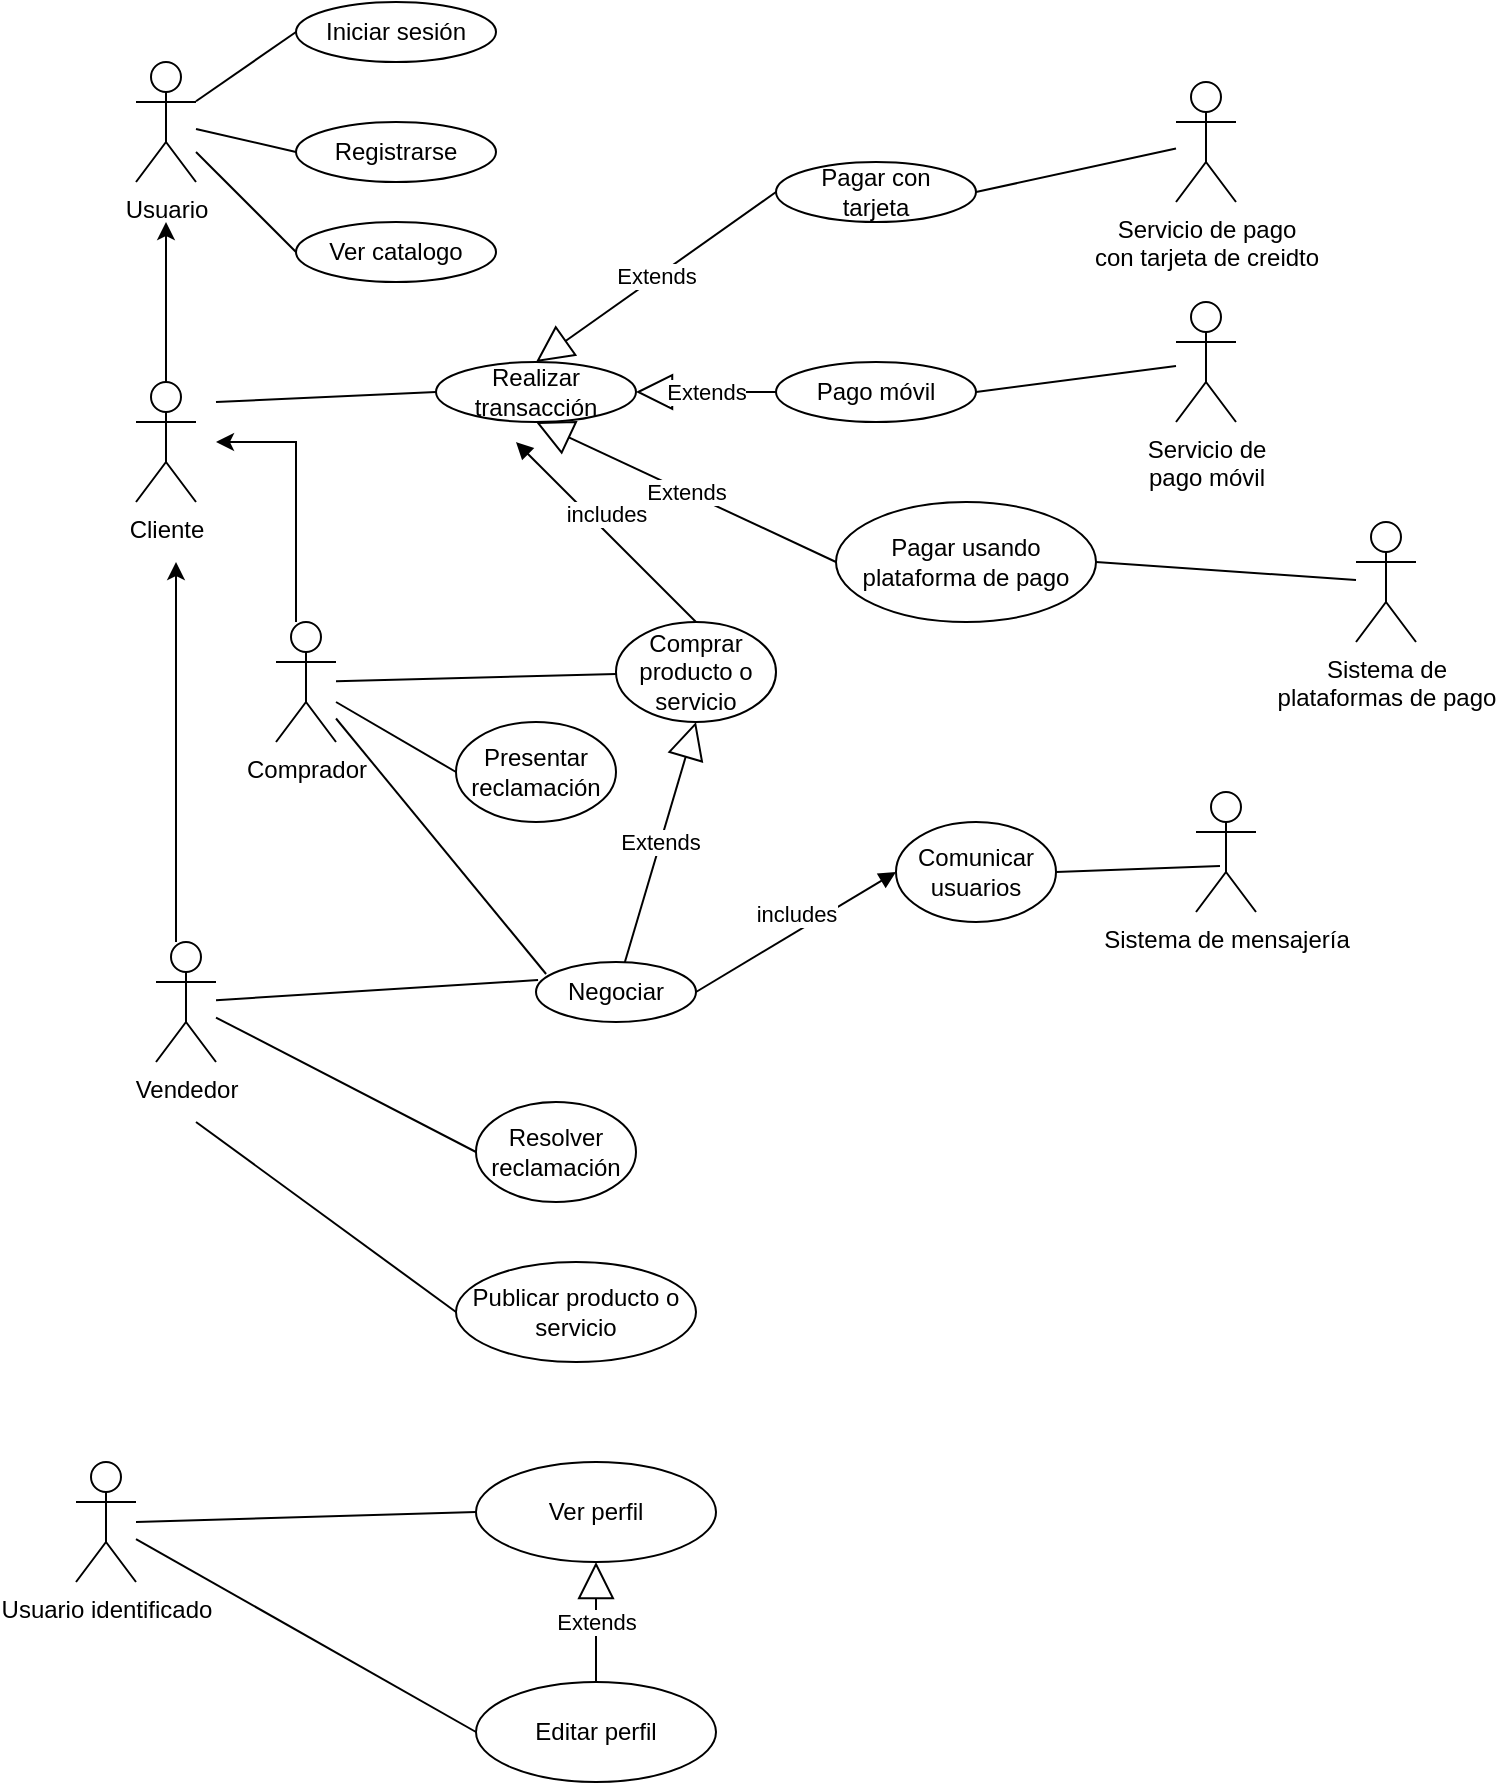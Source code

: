 <mxfile version="14.4.3" type="github">
  <diagram id="Ly9xeMRTH8l39dby5eXf" name="Page-1">
    <mxGraphModel dx="2489" dy="1963" grid="1" gridSize="10" guides="1" tooltips="1" connect="1" arrows="1" fold="1" page="1" pageScale="1" pageWidth="827" pageHeight="1169" math="0" shadow="0">
      <root>
        <mxCell id="0" />
        <mxCell id="1" parent="0" />
        <mxCell id="nMmFAEfQJAgYGgBvK24--1" value="Usuario" style="shape=umlActor;verticalLabelPosition=bottom;verticalAlign=top;html=1;" parent="1" vertex="1">
          <mxGeometry x="10" y="10" width="30" height="60" as="geometry" />
        </mxCell>
        <mxCell id="br3t5StxzEERa4oaLv2C-2" value="" style="endArrow=none;html=1;entryX=0;entryY=0.5;entryDx=0;entryDy=0;" parent="1" source="nMmFAEfQJAgYGgBvK24--1" target="br3t5StxzEERa4oaLv2C-3" edge="1">
          <mxGeometry width="50" height="50" relative="1" as="geometry">
            <mxPoint x="280" y="320" as="sourcePoint" />
            <mxPoint x="90" y="40" as="targetPoint" />
          </mxGeometry>
        </mxCell>
        <mxCell id="br3t5StxzEERa4oaLv2C-3" value="Iniciar sesión" style="ellipse;whiteSpace=wrap;html=1;" parent="1" vertex="1">
          <mxGeometry x="90" y="-20" width="100" height="30" as="geometry" />
        </mxCell>
        <mxCell id="br3t5StxzEERa4oaLv2C-4" value="" style="endArrow=none;html=1;entryX=0;entryY=0.5;entryDx=0;entryDy=0;" parent="1" source="nMmFAEfQJAgYGgBvK24--1" target="br3t5StxzEERa4oaLv2C-5" edge="1">
          <mxGeometry width="50" height="50" relative="1" as="geometry">
            <mxPoint x="90" y="100" as="sourcePoint" />
            <mxPoint x="90" y="60" as="targetPoint" />
          </mxGeometry>
        </mxCell>
        <mxCell id="br3t5StxzEERa4oaLv2C-5" value="Registrarse" style="ellipse;whiteSpace=wrap;html=1;" parent="1" vertex="1">
          <mxGeometry x="90" y="40" width="100" height="30" as="geometry" />
        </mxCell>
        <mxCell id="br3t5StxzEERa4oaLv2C-7" style="edgeStyle=orthogonalEdgeStyle;rounded=0;orthogonalLoop=1;jettySize=auto;html=1;" parent="1" source="br3t5StxzEERa4oaLv2C-6" edge="1">
          <mxGeometry relative="1" as="geometry">
            <mxPoint x="25" y="90" as="targetPoint" />
          </mxGeometry>
        </mxCell>
        <mxCell id="br3t5StxzEERa4oaLv2C-6" value="Cliente" style="shape=umlActor;verticalLabelPosition=bottom;verticalAlign=top;html=1;" parent="1" vertex="1">
          <mxGeometry x="10" y="170" width="30" height="60" as="geometry" />
        </mxCell>
        <mxCell id="br3t5StxzEERa4oaLv2C-8" value="" style="endArrow=none;html=1;entryX=0;entryY=0.5;entryDx=0;entryDy=0;" parent="1" source="nMmFAEfQJAgYGgBvK24--1" target="br3t5StxzEERa4oaLv2C-9" edge="1">
          <mxGeometry width="50" height="50" relative="1" as="geometry">
            <mxPoint x="280" y="310" as="sourcePoint" />
            <mxPoint x="110" y="110" as="targetPoint" />
          </mxGeometry>
        </mxCell>
        <mxCell id="br3t5StxzEERa4oaLv2C-9" value="Ver catalogo" style="ellipse;whiteSpace=wrap;html=1;" parent="1" vertex="1">
          <mxGeometry x="90" y="90" width="100" height="30" as="geometry" />
        </mxCell>
        <mxCell id="br3t5StxzEERa4oaLv2C-16" style="edgeStyle=orthogonalEdgeStyle;rounded=0;orthogonalLoop=1;jettySize=auto;html=1;" parent="1" source="br3t5StxzEERa4oaLv2C-11" edge="1">
          <mxGeometry relative="1" as="geometry">
            <mxPoint x="30" y="260" as="targetPoint" />
            <Array as="points">
              <mxPoint x="30" y="420" />
            </Array>
          </mxGeometry>
        </mxCell>
        <mxCell id="br3t5StxzEERa4oaLv2C-11" value="Vendedor" style="shape=umlActor;verticalLabelPosition=bottom;verticalAlign=top;html=1;" parent="1" vertex="1">
          <mxGeometry x="20" y="450" width="30" height="60" as="geometry" />
        </mxCell>
        <mxCell id="br3t5StxzEERa4oaLv2C-15" style="edgeStyle=orthogonalEdgeStyle;rounded=0;orthogonalLoop=1;jettySize=auto;html=1;" parent="1" source="br3t5StxzEERa4oaLv2C-13" edge="1">
          <mxGeometry relative="1" as="geometry">
            <mxPoint x="50" y="200" as="targetPoint" />
            <Array as="points">
              <mxPoint x="90" y="320" />
              <mxPoint x="90" y="200" />
            </Array>
          </mxGeometry>
        </mxCell>
        <mxCell id="br3t5StxzEERa4oaLv2C-13" value="Comprador" style="shape=umlActor;verticalLabelPosition=bottom;verticalAlign=top;html=1;" parent="1" vertex="1">
          <mxGeometry x="80" y="290" width="30" height="60" as="geometry" />
        </mxCell>
        <mxCell id="br3t5StxzEERa4oaLv2C-17" value="Negociar" style="ellipse;whiteSpace=wrap;html=1;" parent="1" vertex="1">
          <mxGeometry x="210" y="460" width="80" height="30" as="geometry" />
        </mxCell>
        <mxCell id="br3t5StxzEERa4oaLv2C-18" value="" style="endArrow=none;html=1;entryX=0;entryY=0.5;entryDx=0;entryDy=0;" parent="1" target="br3t5StxzEERa4oaLv2C-19" edge="1">
          <mxGeometry width="50" height="50" relative="1" as="geometry">
            <mxPoint x="50" y="180" as="sourcePoint" />
            <mxPoint x="160" y="180" as="targetPoint" />
          </mxGeometry>
        </mxCell>
        <mxCell id="br3t5StxzEERa4oaLv2C-19" value="Realizar transacción" style="ellipse;whiteSpace=wrap;html=1;" parent="1" vertex="1">
          <mxGeometry x="160" y="160" width="100" height="30" as="geometry" />
        </mxCell>
        <mxCell id="br3t5StxzEERa4oaLv2C-21" value="Pagar con&lt;br&gt;tarjeta" style="ellipse;whiteSpace=wrap;html=1;" parent="1" vertex="1">
          <mxGeometry x="330" y="60" width="100" height="30" as="geometry" />
        </mxCell>
        <mxCell id="br3t5StxzEERa4oaLv2C-22" value="Pago móvil" style="ellipse;whiteSpace=wrap;html=1;" parent="1" vertex="1">
          <mxGeometry x="330" y="160" width="100" height="30" as="geometry" />
        </mxCell>
        <mxCell id="br3t5StxzEERa4oaLv2C-23" value="Pagar usando plataforma de pago" style="ellipse;whiteSpace=wrap;html=1;" parent="1" vertex="1">
          <mxGeometry x="360" y="230" width="130" height="60" as="geometry" />
        </mxCell>
        <mxCell id="br3t5StxzEERa4oaLv2C-28" value="" style="endArrow=none;html=1;exitX=1;exitY=0.5;exitDx=0;exitDy=0;" parent="1" source="br3t5StxzEERa4oaLv2C-23" target="br3t5StxzEERa4oaLv2C-31" edge="1">
          <mxGeometry width="50" height="50" relative="1" as="geometry">
            <mxPoint x="440" y="250" as="sourcePoint" />
            <mxPoint x="480" y="255" as="targetPoint" />
          </mxGeometry>
        </mxCell>
        <mxCell id="br3t5StxzEERa4oaLv2C-29" value="" style="endArrow=none;html=1;exitX=1;exitY=0.5;exitDx=0;exitDy=0;" parent="1" source="br3t5StxzEERa4oaLv2C-22" target="br3t5StxzEERa4oaLv2C-32" edge="1">
          <mxGeometry width="50" height="50" relative="1" as="geometry">
            <mxPoint x="420" y="210" as="sourcePoint" />
            <mxPoint x="510" y="200" as="targetPoint" />
          </mxGeometry>
        </mxCell>
        <mxCell id="br3t5StxzEERa4oaLv2C-30" value="" style="endArrow=none;html=1;exitX=1;exitY=0.5;exitDx=0;exitDy=0;" parent="1" source="br3t5StxzEERa4oaLv2C-21" target="br3t5StxzEERa4oaLv2C-33" edge="1">
          <mxGeometry width="50" height="50" relative="1" as="geometry">
            <mxPoint x="400" y="140" as="sourcePoint" />
            <mxPoint x="460" y="145" as="targetPoint" />
          </mxGeometry>
        </mxCell>
        <mxCell id="br3t5StxzEERa4oaLv2C-31" value="Sistema de &lt;br&gt;plataformas de pago" style="shape=umlActor;verticalLabelPosition=bottom;verticalAlign=top;html=1;" parent="1" vertex="1">
          <mxGeometry x="620" y="240" width="30" height="60" as="geometry" />
        </mxCell>
        <mxCell id="br3t5StxzEERa4oaLv2C-32" value="Servicio de&lt;br&gt;pago móvil" style="shape=umlActor;verticalLabelPosition=bottom;verticalAlign=top;html=1;" parent="1" vertex="1">
          <mxGeometry x="530" y="130" width="30" height="60" as="geometry" />
        </mxCell>
        <mxCell id="br3t5StxzEERa4oaLv2C-33" value="Servicio de pago&lt;br&gt;con tarjeta de creidto" style="shape=umlActor;verticalLabelPosition=bottom;verticalAlign=top;html=1;" parent="1" vertex="1">
          <mxGeometry x="530" y="20" width="30" height="60" as="geometry" />
        </mxCell>
        <mxCell id="br3t5StxzEERa4oaLv2C-36" value="Extends" style="endArrow=block;endSize=16;endFill=0;html=1;exitX=0;exitY=0.5;exitDx=0;exitDy=0;entryX=0.5;entryY=0;entryDx=0;entryDy=0;" parent="1" source="br3t5StxzEERa4oaLv2C-21" target="br3t5StxzEERa4oaLv2C-19" edge="1">
          <mxGeometry width="160" relative="1" as="geometry">
            <mxPoint x="180" y="140" as="sourcePoint" />
            <mxPoint x="250" y="90" as="targetPoint" />
          </mxGeometry>
        </mxCell>
        <mxCell id="br3t5StxzEERa4oaLv2C-37" value="Extends" style="endArrow=block;endSize=16;endFill=0;html=1;entryX=1;entryY=0.5;entryDx=0;entryDy=0;exitX=0;exitY=0.5;exitDx=0;exitDy=0;" parent="1" source="br3t5StxzEERa4oaLv2C-22" target="br3t5StxzEERa4oaLv2C-19" edge="1">
          <mxGeometry width="160" relative="1" as="geometry">
            <mxPoint x="300" y="220" as="sourcePoint" />
            <mxPoint x="420" y="174.5" as="targetPoint" />
          </mxGeometry>
        </mxCell>
        <mxCell id="br3t5StxzEERa4oaLv2C-38" value="Extends" style="endArrow=block;endSize=16;endFill=0;html=1;entryX=0.5;entryY=1;entryDx=0;entryDy=0;exitX=0;exitY=0.5;exitDx=0;exitDy=0;" parent="1" source="br3t5StxzEERa4oaLv2C-23" target="br3t5StxzEERa4oaLv2C-19" edge="1">
          <mxGeometry width="160" relative="1" as="geometry">
            <mxPoint x="180" y="240" as="sourcePoint" />
            <mxPoint x="260" y="560" as="targetPoint" />
          </mxGeometry>
        </mxCell>
        <mxCell id="br3t5StxzEERa4oaLv2C-40" value="" style="endArrow=none;html=1;entryX=0.063;entryY=0.2;entryDx=0;entryDy=0;entryPerimeter=0;" parent="1" source="br3t5StxzEERa4oaLv2C-13" target="br3t5StxzEERa4oaLv2C-17" edge="1">
          <mxGeometry width="50" height="50" relative="1" as="geometry">
            <mxPoint x="190" y="360" as="sourcePoint" />
            <mxPoint x="240" y="310" as="targetPoint" />
          </mxGeometry>
        </mxCell>
        <mxCell id="br3t5StxzEERa4oaLv2C-41" value="" style="endArrow=none;html=1;entryX=0.013;entryY=0.3;entryDx=0;entryDy=0;entryPerimeter=0;" parent="1" source="br3t5StxzEERa4oaLv2C-11" target="br3t5StxzEERa4oaLv2C-17" edge="1">
          <mxGeometry width="50" height="50" relative="1" as="geometry">
            <mxPoint x="230" y="329.91" as="sourcePoint" />
            <mxPoint x="330.04" y="396" as="targetPoint" />
          </mxGeometry>
        </mxCell>
        <mxCell id="br3t5StxzEERa4oaLv2C-42" value="" style="endArrow=none;html=1;exitX=0;exitY=0.5;exitDx=0;exitDy=0;" parent="1" source="br3t5StxzEERa4oaLv2C-43" edge="1">
          <mxGeometry width="50" height="50" relative="1" as="geometry">
            <mxPoint x="-70" y="201" as="sourcePoint" />
            <mxPoint x="40" y="540" as="targetPoint" />
          </mxGeometry>
        </mxCell>
        <mxCell id="br3t5StxzEERa4oaLv2C-43" value="Publicar producto o servicio" style="ellipse;whiteSpace=wrap;html=1;" parent="1" vertex="1">
          <mxGeometry x="170" y="610" width="120" height="50" as="geometry" />
        </mxCell>
        <mxCell id="9z-DqyAOUL4h_0XBK3L5-1" value="Ver perfil" style="ellipse;whiteSpace=wrap;html=1;" parent="1" vertex="1">
          <mxGeometry x="180" y="710" width="120" height="50" as="geometry" />
        </mxCell>
        <mxCell id="9z-DqyAOUL4h_0XBK3L5-2" value="Editar perfil" style="ellipse;whiteSpace=wrap;html=1;" parent="1" vertex="1">
          <mxGeometry x="180" y="820" width="120" height="50" as="geometry" />
        </mxCell>
        <mxCell id="9z-DqyAOUL4h_0XBK3L5-3" value="" style="endArrow=none;html=1;exitX=0;exitY=0.5;exitDx=0;exitDy=0;" parent="1" source="9z-DqyAOUL4h_0XBK3L5-2" target="9z-DqyAOUL4h_0XBK3L5-19" edge="1">
          <mxGeometry width="50" height="50" relative="1" as="geometry">
            <mxPoint x="250" y="350" as="sourcePoint" />
            <mxPoint x="10" y="660" as="targetPoint" />
          </mxGeometry>
        </mxCell>
        <mxCell id="9z-DqyAOUL4h_0XBK3L5-4" value="" style="endArrow=none;html=1;exitX=0;exitY=0.5;exitDx=0;exitDy=0;" parent="1" source="9z-DqyAOUL4h_0XBK3L5-1" edge="1">
          <mxGeometry width="50" height="50" relative="1" as="geometry">
            <mxPoint x="250" y="350" as="sourcePoint" />
            <mxPoint x="10" y="740" as="targetPoint" />
          </mxGeometry>
        </mxCell>
        <mxCell id="9z-DqyAOUL4h_0XBK3L5-5" value="Extends" style="endArrow=block;endSize=16;endFill=0;html=1;entryX=0.5;entryY=1;entryDx=0;entryDy=0;exitX=0.5;exitY=0;exitDx=0;exitDy=0;" parent="1" source="9z-DqyAOUL4h_0XBK3L5-2" target="9z-DqyAOUL4h_0XBK3L5-1" edge="1">
          <mxGeometry width="160" relative="1" as="geometry">
            <mxPoint x="300" y="280" as="sourcePoint" />
            <mxPoint x="220" y="200" as="targetPoint" />
          </mxGeometry>
        </mxCell>
        <mxCell id="9z-DqyAOUL4h_0XBK3L5-9" value="Comunicar usuarios" style="ellipse;whiteSpace=wrap;html=1;" parent="1" vertex="1">
          <mxGeometry x="390" y="390" width="80" height="50" as="geometry" />
        </mxCell>
        <mxCell id="9z-DqyAOUL4h_0XBK3L5-10" value="includes" style="html=1;verticalAlign=bottom;endArrow=block;exitX=1;exitY=0.5;exitDx=0;exitDy=0;entryX=0;entryY=0.5;entryDx=0;entryDy=0;" parent="1" source="br3t5StxzEERa4oaLv2C-17" target="9z-DqyAOUL4h_0XBK3L5-9" edge="1">
          <mxGeometry width="80" relative="1" as="geometry">
            <mxPoint x="230" y="340" as="sourcePoint" />
            <mxPoint x="310" y="340" as="targetPoint" />
          </mxGeometry>
        </mxCell>
        <mxCell id="9z-DqyAOUL4h_0XBK3L5-11" value="Sistema de mensajería" style="shape=umlActor;verticalLabelPosition=bottom;verticalAlign=top;html=1;" parent="1" vertex="1">
          <mxGeometry x="540" y="375" width="30" height="60" as="geometry" />
        </mxCell>
        <mxCell id="9z-DqyAOUL4h_0XBK3L5-12" value="" style="endArrow=none;html=1;exitX=1;exitY=0.5;exitDx=0;exitDy=0;entryX=0.4;entryY=0.617;entryDx=0;entryDy=0;entryPerimeter=0;" parent="1" source="9z-DqyAOUL4h_0XBK3L5-9" target="9z-DqyAOUL4h_0XBK3L5-11" edge="1">
          <mxGeometry width="50" height="50" relative="1" as="geometry">
            <mxPoint x="250" y="360" as="sourcePoint" />
            <mxPoint x="300" y="310" as="targetPoint" />
          </mxGeometry>
        </mxCell>
        <mxCell id="9z-DqyAOUL4h_0XBK3L5-15" value="Resolver&lt;br&gt;reclamación" style="ellipse;whiteSpace=wrap;html=1;" parent="1" vertex="1">
          <mxGeometry x="180" y="530" width="80" height="50" as="geometry" />
        </mxCell>
        <mxCell id="9z-DqyAOUL4h_0XBK3L5-16" value="Presentar&lt;br&gt;reclamación" style="ellipse;whiteSpace=wrap;html=1;" parent="1" vertex="1">
          <mxGeometry x="170" y="340" width="80" height="50" as="geometry" />
        </mxCell>
        <mxCell id="9z-DqyAOUL4h_0XBK3L5-17" value="" style="endArrow=none;html=1;entryX=0;entryY=0.5;entryDx=0;entryDy=0;" parent="1" target="9z-DqyAOUL4h_0XBK3L5-16" edge="1">
          <mxGeometry width="50" height="50" relative="1" as="geometry">
            <mxPoint x="110" y="330" as="sourcePoint" />
            <mxPoint x="290" y="280" as="targetPoint" />
          </mxGeometry>
        </mxCell>
        <mxCell id="9z-DqyAOUL4h_0XBK3L5-18" value="" style="endArrow=none;html=1;entryX=0;entryY=0.5;entryDx=0;entryDy=0;" parent="1" source="br3t5StxzEERa4oaLv2C-11" target="9z-DqyAOUL4h_0XBK3L5-15" edge="1">
          <mxGeometry width="50" height="50" relative="1" as="geometry">
            <mxPoint x="60" y="480" as="sourcePoint" />
            <mxPoint x="290" y="280" as="targetPoint" />
          </mxGeometry>
        </mxCell>
        <mxCell id="9z-DqyAOUL4h_0XBK3L5-19" value="Usuario identificado" style="shape=umlActor;verticalLabelPosition=bottom;verticalAlign=top;html=1;" parent="1" vertex="1">
          <mxGeometry x="-20" y="710" width="30" height="60" as="geometry" />
        </mxCell>
        <mxCell id="9z-DqyAOUL4h_0XBK3L5-22" value="Comprar producto o servicio" style="ellipse;whiteSpace=wrap;html=1;" parent="1" vertex="1">
          <mxGeometry x="250" y="290" width="80" height="50" as="geometry" />
        </mxCell>
        <mxCell id="9z-DqyAOUL4h_0XBK3L5-23" value="" style="endArrow=none;html=1;" parent="1" source="br3t5StxzEERa4oaLv2C-13" target="9z-DqyAOUL4h_0XBK3L5-22" edge="1">
          <mxGeometry width="50" height="50" relative="1" as="geometry">
            <mxPoint x="410" y="500" as="sourcePoint" />
            <mxPoint x="460" y="450" as="targetPoint" />
          </mxGeometry>
        </mxCell>
        <mxCell id="9z-DqyAOUL4h_0XBK3L5-24" value="Extends" style="endArrow=block;endSize=16;endFill=0;html=1;entryX=0.5;entryY=1;entryDx=0;entryDy=0;" parent="1" source="br3t5StxzEERa4oaLv2C-17" target="9z-DqyAOUL4h_0XBK3L5-22" edge="1">
          <mxGeometry width="160" relative="1" as="geometry">
            <mxPoint x="325" y="290" as="sourcePoint" />
            <mxPoint x="220" y="200" as="targetPoint" />
          </mxGeometry>
        </mxCell>
        <mxCell id="9z-DqyAOUL4h_0XBK3L5-25" value="includes" style="html=1;verticalAlign=bottom;endArrow=block;exitX=0.5;exitY=0;exitDx=0;exitDy=0;" parent="1" source="9z-DqyAOUL4h_0XBK3L5-22" edge="1">
          <mxGeometry width="80" relative="1" as="geometry">
            <mxPoint x="270" y="460" as="sourcePoint" />
            <mxPoint x="200" y="200" as="targetPoint" />
          </mxGeometry>
        </mxCell>
      </root>
    </mxGraphModel>
  </diagram>
</mxfile>
